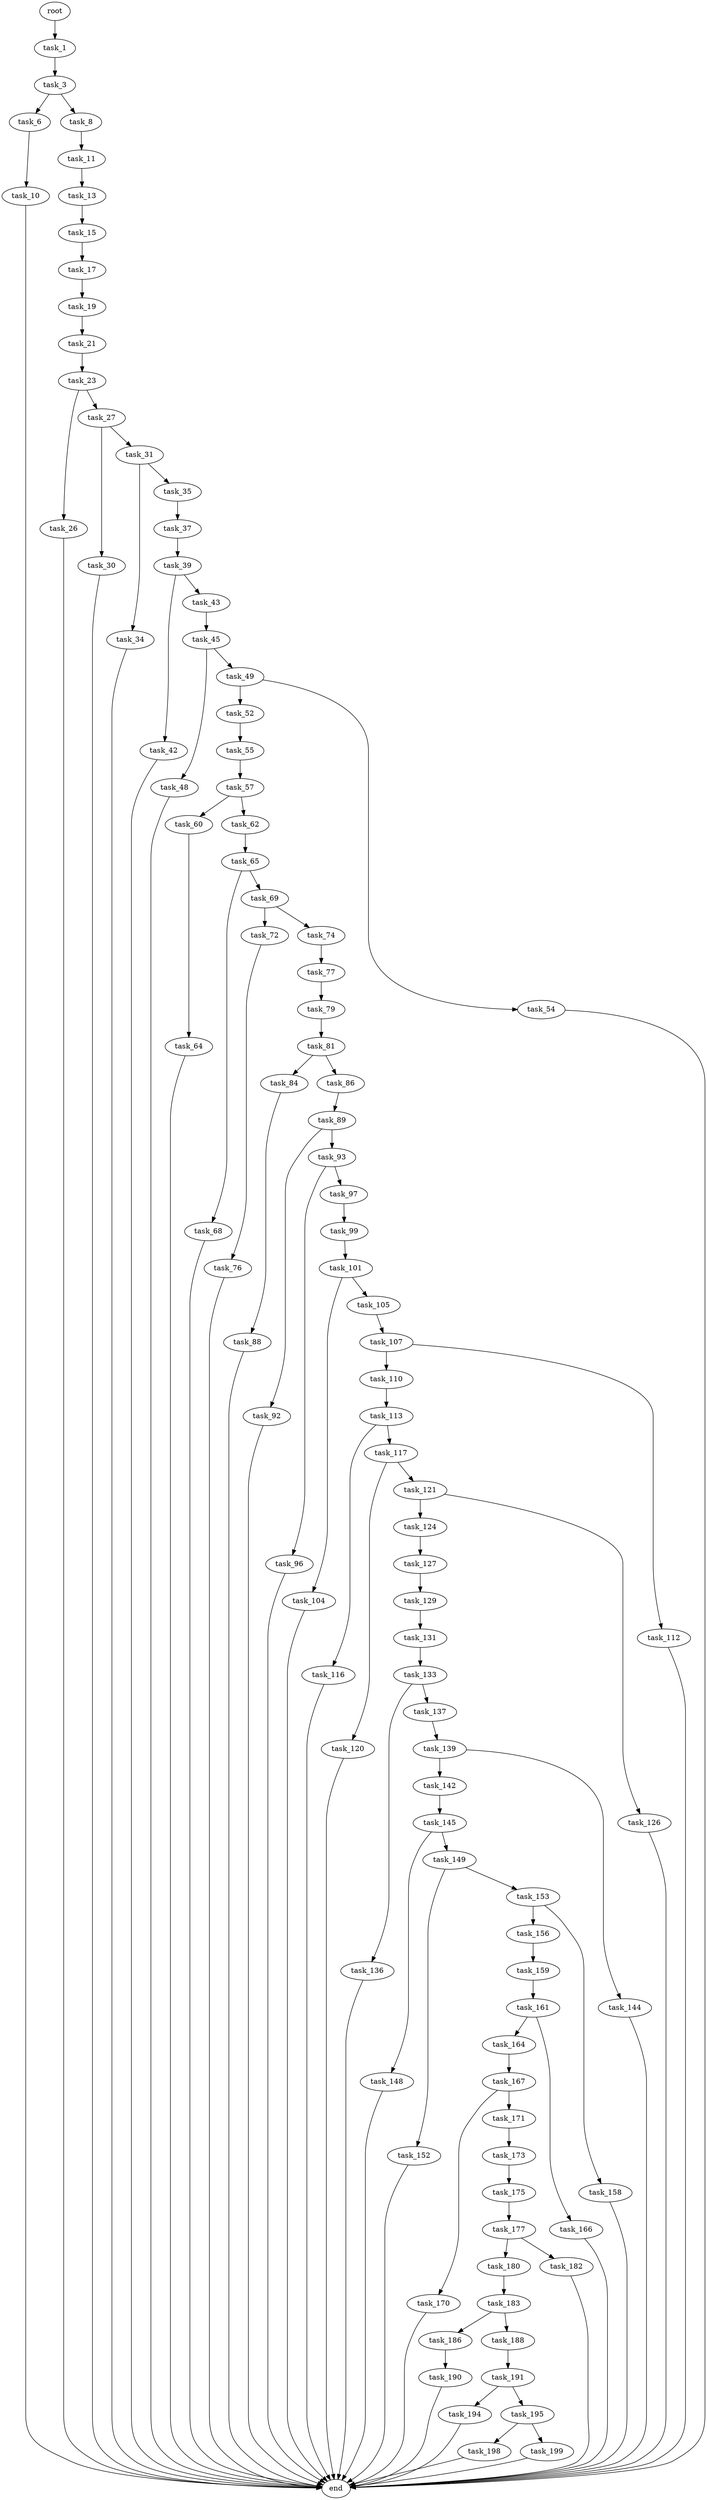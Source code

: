digraph G {
  root [size="0.000000"];
  task_1 [size="134217728000.000000"];
  task_3 [size="944183778131.000000"];
  task_6 [size="782757789696.000000"];
  task_8 [size="17951693442.000000"];
  task_10 [size="5630519567.000000"];
  task_11 [size="30769257841.000000"];
  task_13 [size="368293445632.000000"];
  task_15 [size="690031205916.000000"];
  task_17 [size="231928233984.000000"];
  task_19 [size="218618392382.000000"];
  task_21 [size="1073741824000.000000"];
  task_23 [size="1004723177932.000000"];
  task_26 [size="16058304973.000000"];
  task_27 [size="648656035046.000000"];
  task_30 [size="134217728000.000000"];
  task_31 [size="475687731.000000"];
  task_34 [size="1006195831073.000000"];
  task_35 [size="261584229525.000000"];
  task_37 [size="8589934592.000000"];
  task_39 [size="1501319947.000000"];
  task_42 [size="21810461870.000000"];
  task_43 [size="49786611619.000000"];
  task_45 [size="3852552599.000000"];
  task_48 [size="10676254800.000000"];
  task_49 [size="231928233984.000000"];
  task_52 [size="68719476736.000000"];
  task_54 [size="23278207399.000000"];
  task_55 [size="854945390065.000000"];
  task_57 [size="47232184052.000000"];
  task_60 [size="29925695783.000000"];
  task_62 [size="8589934592.000000"];
  task_64 [size="525202658863.000000"];
  task_65 [size="160106021061.000000"];
  task_68 [size="740660217.000000"];
  task_69 [size="754234142.000000"];
  task_72 [size="229578723896.000000"];
  task_74 [size="2666312216.000000"];
  task_76 [size="20894547428.000000"];
  task_77 [size="516284877885.000000"];
  task_79 [size="271729076095.000000"];
  task_81 [size="601691684460.000000"];
  task_84 [size="650476491236.000000"];
  task_86 [size="410425165.000000"];
  task_88 [size="134217728000.000000"];
  task_89 [size="4333780344.000000"];
  task_92 [size="549755813888.000000"];
  task_93 [size="22655866449.000000"];
  task_96 [size="1073741824000.000000"];
  task_97 [size="549755813888.000000"];
  task_99 [size="17059967137.000000"];
  task_101 [size="296493366833.000000"];
  task_104 [size="1109421871453.000000"];
  task_105 [size="134217728000.000000"];
  task_107 [size="782757789696.000000"];
  task_110 [size="368293445632.000000"];
  task_112 [size="762810981024.000000"];
  task_113 [size="68719476736.000000"];
  task_116 [size="134217728000.000000"];
  task_117 [size="8589934592.000000"];
  task_120 [size="1361357956.000000"];
  task_121 [size="42503251081.000000"];
  task_124 [size="8589934592.000000"];
  task_126 [size="541009465082.000000"];
  task_127 [size="65410126920.000000"];
  task_129 [size="13873827216.000000"];
  task_131 [size="291327177537.000000"];
  task_133 [size="549755813888.000000"];
  task_136 [size="779116759418.000000"];
  task_137 [size="2351590236.000000"];
  task_139 [size="782757789696.000000"];
  task_142 [size="831048622443.000000"];
  task_144 [size="913396897.000000"];
  task_145 [size="237877626955.000000"];
  task_148 [size="1073741824000.000000"];
  task_149 [size="1073741824000.000000"];
  task_152 [size="782757789696.000000"];
  task_153 [size="1362536616666.000000"];
  task_156 [size="134217728000.000000"];
  task_158 [size="8589934592.000000"];
  task_159 [size="12676616120.000000"];
  task_161 [size="388976999492.000000"];
  task_164 [size="183221599851.000000"];
  task_166 [size="368293445632.000000"];
  task_167 [size="74232424444.000000"];
  task_170 [size="75976446853.000000"];
  task_171 [size="3456133269.000000"];
  task_173 [size="1887516001.000000"];
  task_175 [size="30045756817.000000"];
  task_177 [size="635270997.000000"];
  task_180 [size="8299066682.000000"];
  task_182 [size="6360309502.000000"];
  task_183 [size="12672157943.000000"];
  task_186 [size="1073741824000.000000"];
  task_188 [size="679763099187.000000"];
  task_190 [size="112527201570.000000"];
  task_191 [size="185187437165.000000"];
  task_194 [size="4329687354.000000"];
  task_195 [size="19061439285.000000"];
  task_198 [size="68719476736.000000"];
  task_199 [size="566465556874.000000"];
  end [size="0.000000"];

  root -> task_1 [size="1.000000"];
  task_1 -> task_3 [size="209715200.000000"];
  task_3 -> task_6 [size="679477248.000000"];
  task_3 -> task_8 [size="679477248.000000"];
  task_6 -> task_10 [size="679477248.000000"];
  task_8 -> task_11 [size="838860800.000000"];
  task_10 -> end [size="1.000000"];
  task_11 -> task_13 [size="838860800.000000"];
  task_13 -> task_15 [size="411041792.000000"];
  task_15 -> task_17 [size="838860800.000000"];
  task_17 -> task_19 [size="301989888.000000"];
  task_19 -> task_21 [size="209715200.000000"];
  task_21 -> task_23 [size="838860800.000000"];
  task_23 -> task_26 [size="838860800.000000"];
  task_23 -> task_27 [size="838860800.000000"];
  task_26 -> end [size="1.000000"];
  task_27 -> task_30 [size="679477248.000000"];
  task_27 -> task_31 [size="679477248.000000"];
  task_30 -> end [size="1.000000"];
  task_31 -> task_34 [size="33554432.000000"];
  task_31 -> task_35 [size="33554432.000000"];
  task_34 -> end [size="1.000000"];
  task_35 -> task_37 [size="209715200.000000"];
  task_37 -> task_39 [size="33554432.000000"];
  task_39 -> task_42 [size="33554432.000000"];
  task_39 -> task_43 [size="33554432.000000"];
  task_42 -> end [size="1.000000"];
  task_43 -> task_45 [size="209715200.000000"];
  task_45 -> task_48 [size="75497472.000000"];
  task_45 -> task_49 [size="75497472.000000"];
  task_48 -> end [size="1.000000"];
  task_49 -> task_52 [size="301989888.000000"];
  task_49 -> task_54 [size="301989888.000000"];
  task_52 -> task_55 [size="134217728.000000"];
  task_54 -> end [size="1.000000"];
  task_55 -> task_57 [size="838860800.000000"];
  task_57 -> task_60 [size="209715200.000000"];
  task_57 -> task_62 [size="209715200.000000"];
  task_60 -> task_64 [size="536870912.000000"];
  task_62 -> task_65 [size="33554432.000000"];
  task_64 -> end [size="1.000000"];
  task_65 -> task_68 [size="134217728.000000"];
  task_65 -> task_69 [size="134217728.000000"];
  task_68 -> end [size="1.000000"];
  task_69 -> task_72 [size="33554432.000000"];
  task_69 -> task_74 [size="33554432.000000"];
  task_72 -> task_76 [size="209715200.000000"];
  task_74 -> task_77 [size="209715200.000000"];
  task_76 -> end [size="1.000000"];
  task_77 -> task_79 [size="411041792.000000"];
  task_79 -> task_81 [size="679477248.000000"];
  task_81 -> task_84 [size="411041792.000000"];
  task_81 -> task_86 [size="411041792.000000"];
  task_84 -> task_88 [size="679477248.000000"];
  task_86 -> task_89 [size="33554432.000000"];
  task_88 -> end [size="1.000000"];
  task_89 -> task_92 [size="75497472.000000"];
  task_89 -> task_93 [size="75497472.000000"];
  task_92 -> end [size="1.000000"];
  task_93 -> task_96 [size="33554432.000000"];
  task_93 -> task_97 [size="33554432.000000"];
  task_96 -> end [size="1.000000"];
  task_97 -> task_99 [size="536870912.000000"];
  task_99 -> task_101 [size="536870912.000000"];
  task_101 -> task_104 [size="536870912.000000"];
  task_101 -> task_105 [size="536870912.000000"];
  task_104 -> end [size="1.000000"];
  task_105 -> task_107 [size="209715200.000000"];
  task_107 -> task_110 [size="679477248.000000"];
  task_107 -> task_112 [size="679477248.000000"];
  task_110 -> task_113 [size="411041792.000000"];
  task_112 -> end [size="1.000000"];
  task_113 -> task_116 [size="134217728.000000"];
  task_113 -> task_117 [size="134217728.000000"];
  task_116 -> end [size="1.000000"];
  task_117 -> task_120 [size="33554432.000000"];
  task_117 -> task_121 [size="33554432.000000"];
  task_120 -> end [size="1.000000"];
  task_121 -> task_124 [size="33554432.000000"];
  task_121 -> task_126 [size="33554432.000000"];
  task_124 -> task_127 [size="33554432.000000"];
  task_126 -> end [size="1.000000"];
  task_127 -> task_129 [size="75497472.000000"];
  task_129 -> task_131 [size="411041792.000000"];
  task_131 -> task_133 [size="838860800.000000"];
  task_133 -> task_136 [size="536870912.000000"];
  task_133 -> task_137 [size="536870912.000000"];
  task_136 -> end [size="1.000000"];
  task_137 -> task_139 [size="75497472.000000"];
  task_139 -> task_142 [size="679477248.000000"];
  task_139 -> task_144 [size="679477248.000000"];
  task_142 -> task_145 [size="679477248.000000"];
  task_144 -> end [size="1.000000"];
  task_145 -> task_148 [size="411041792.000000"];
  task_145 -> task_149 [size="411041792.000000"];
  task_148 -> end [size="1.000000"];
  task_149 -> task_152 [size="838860800.000000"];
  task_149 -> task_153 [size="838860800.000000"];
  task_152 -> end [size="1.000000"];
  task_153 -> task_156 [size="838860800.000000"];
  task_153 -> task_158 [size="838860800.000000"];
  task_156 -> task_159 [size="209715200.000000"];
  task_158 -> end [size="1.000000"];
  task_159 -> task_161 [size="301989888.000000"];
  task_161 -> task_164 [size="838860800.000000"];
  task_161 -> task_166 [size="838860800.000000"];
  task_164 -> task_167 [size="838860800.000000"];
  task_166 -> end [size="1.000000"];
  task_167 -> task_170 [size="75497472.000000"];
  task_167 -> task_171 [size="75497472.000000"];
  task_170 -> end [size="1.000000"];
  task_171 -> task_173 [size="75497472.000000"];
  task_173 -> task_175 [size="33554432.000000"];
  task_175 -> task_177 [size="838860800.000000"];
  task_177 -> task_180 [size="33554432.000000"];
  task_177 -> task_182 [size="33554432.000000"];
  task_180 -> task_183 [size="209715200.000000"];
  task_182 -> end [size="1.000000"];
  task_183 -> task_186 [size="301989888.000000"];
  task_183 -> task_188 [size="301989888.000000"];
  task_186 -> task_190 [size="838860800.000000"];
  task_188 -> task_191 [size="536870912.000000"];
  task_190 -> end [size="1.000000"];
  task_191 -> task_194 [size="134217728.000000"];
  task_191 -> task_195 [size="134217728.000000"];
  task_194 -> end [size="1.000000"];
  task_195 -> task_198 [size="838860800.000000"];
  task_195 -> task_199 [size="838860800.000000"];
  task_198 -> end [size="1.000000"];
  task_199 -> end [size="1.000000"];
}
